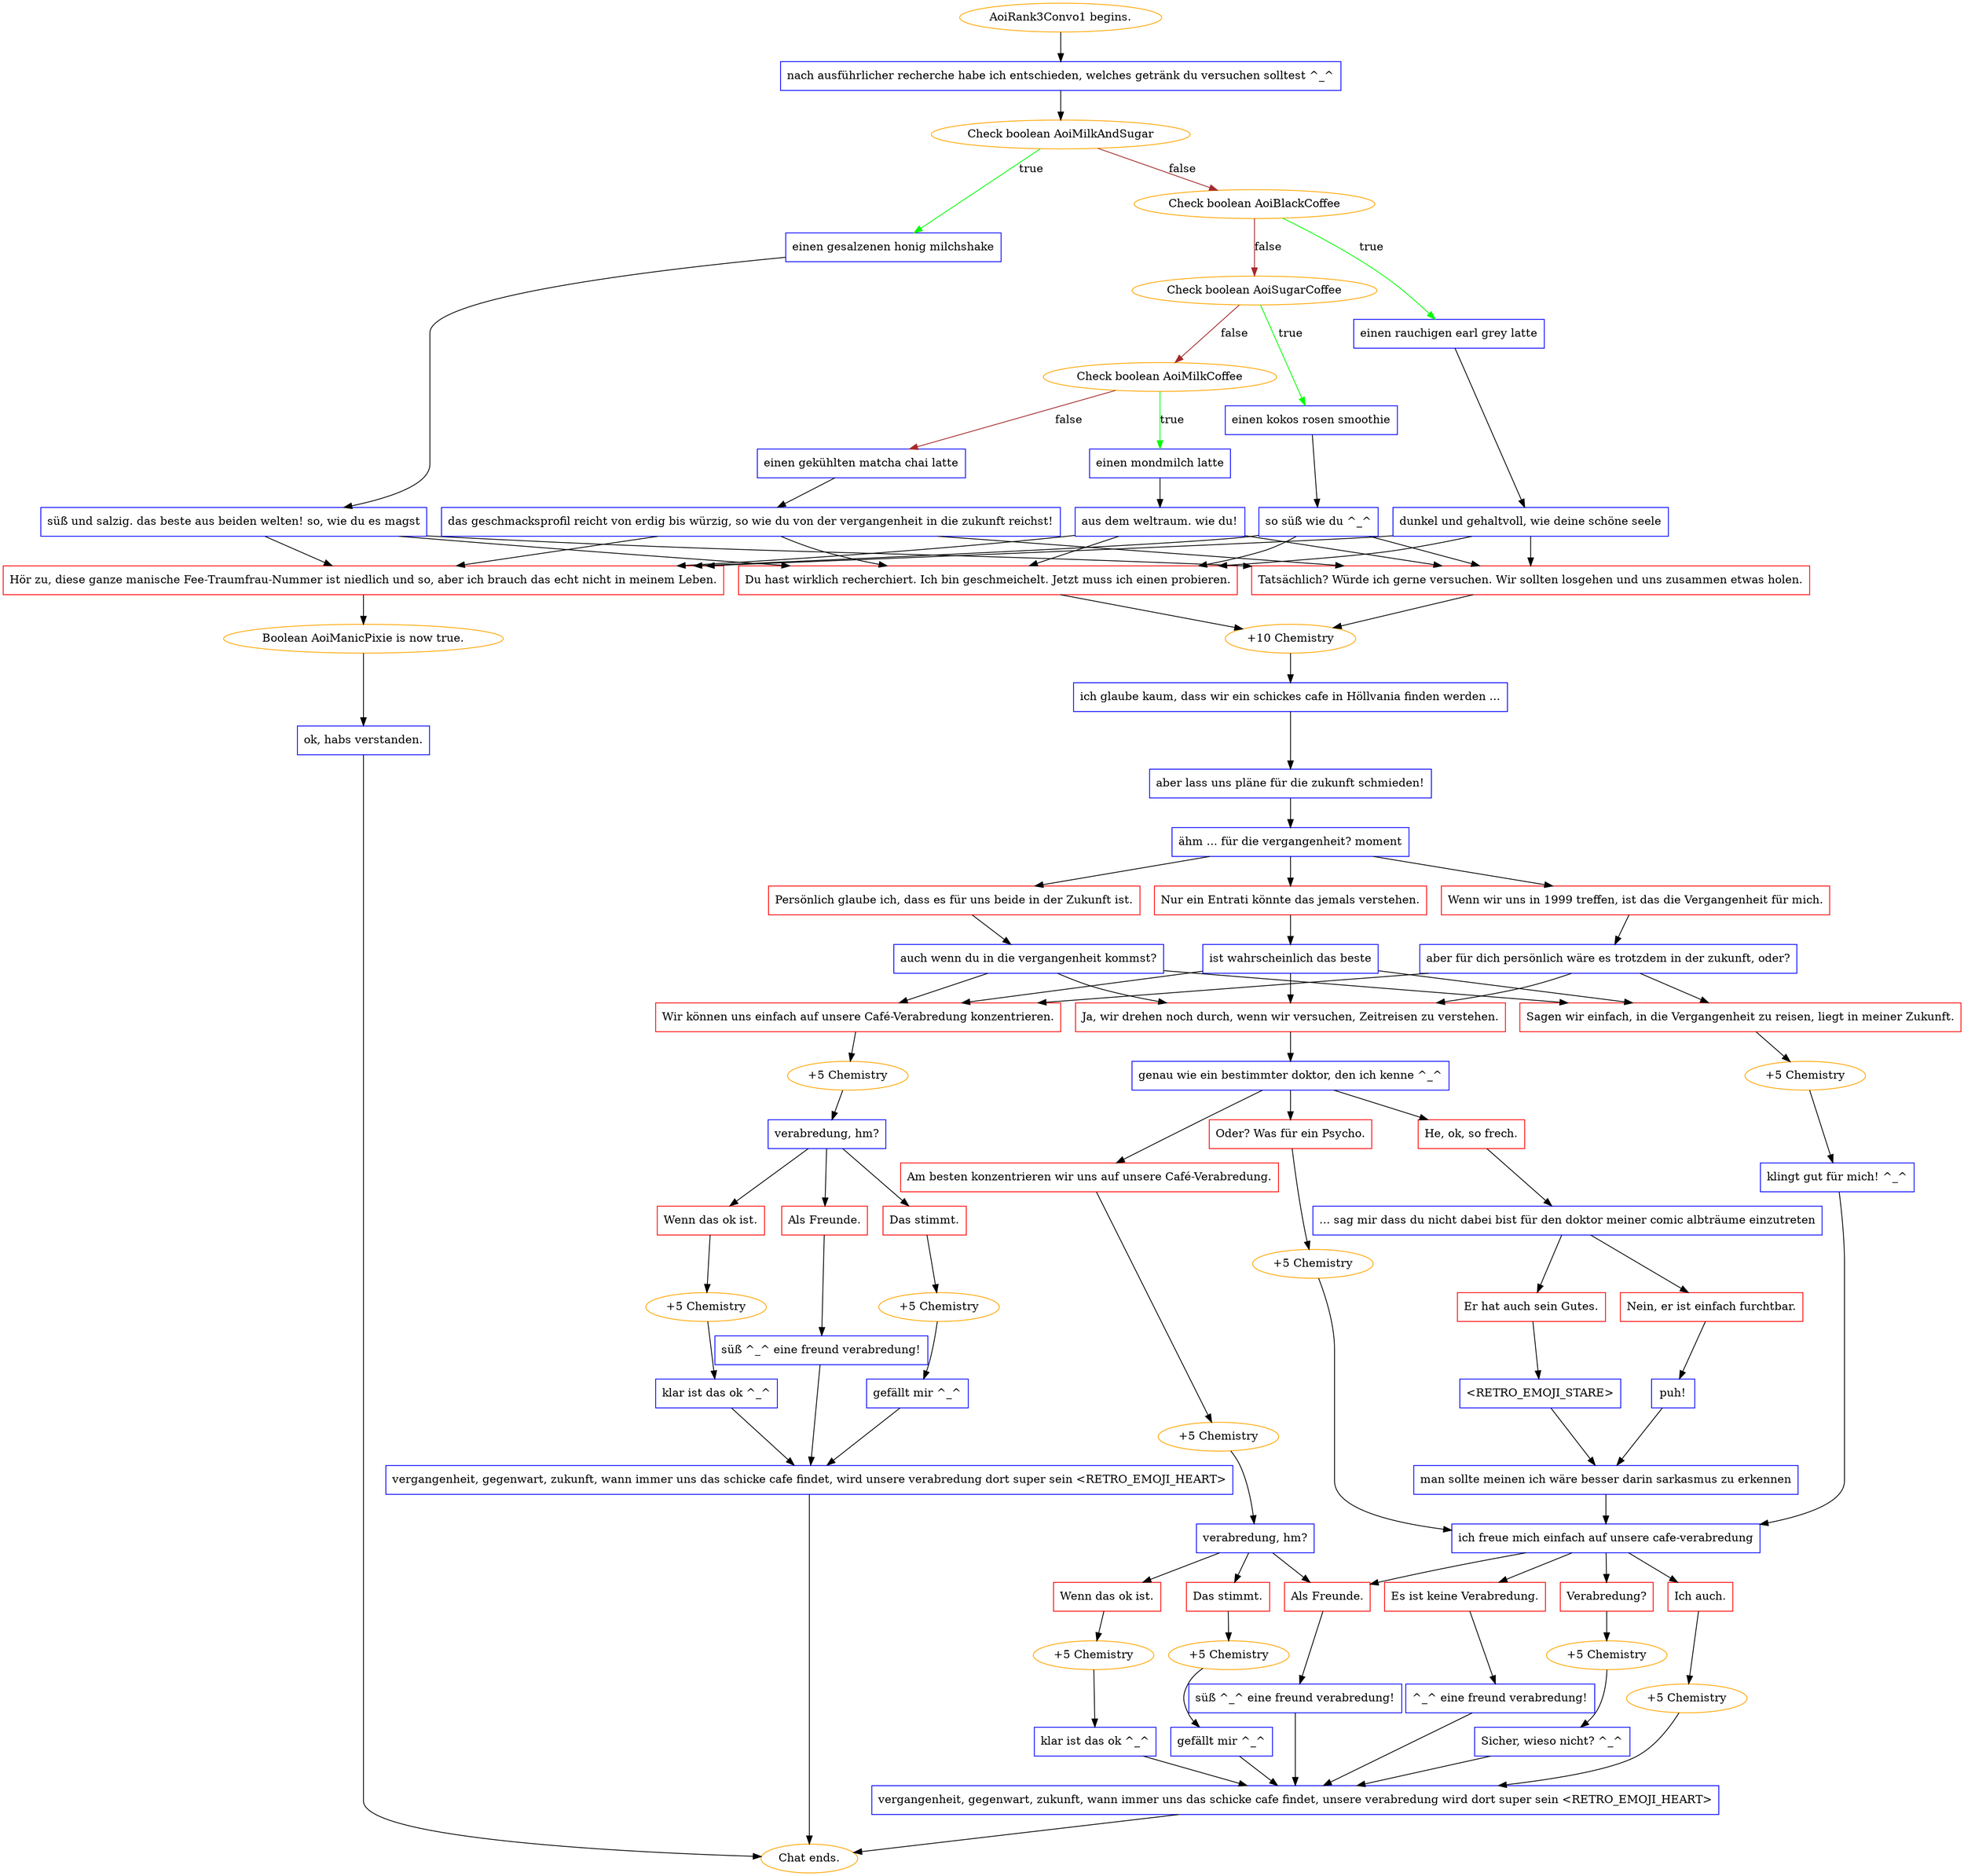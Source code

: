 digraph {
	"AoiRank3Convo1 begins." [color=orange];
		"AoiRank3Convo1 begins." -> j2030775660;
	j2030775660 [label="nach ausführlicher recherche habe ich entschieden, welches getränk du versuchen solltest ^_^",shape=box,color=blue];
		j2030775660 -> j4211444181;
	j4211444181 [label="Check boolean AoiMilkAndSugar",color=orange];
		j4211444181 -> j2827056255 [label=true,color=green];
		j4211444181 -> j859293947 [label=false,color=brown];
	j2827056255 [label="einen gesalzenen honig milchshake",shape=box,color=blue];
		j2827056255 -> j3876187835;
	j859293947 [label="Check boolean AoiBlackCoffee",color=orange];
		j859293947 -> j1269060352 [label=true,color=green];
		j859293947 -> j3369786144 [label=false,color=brown];
	j3876187835 [label="süß und salzig. das beste aus beiden welten! so, wie du es magst",shape=box,color=blue];
		j3876187835 -> j291153357;
		j3876187835 -> j4088585247;
		j3876187835 -> j2643531480;
	j1269060352 [label="einen rauchigen earl grey latte",shape=box,color=blue];
		j1269060352 -> j2211522362;
	j3369786144 [label="Check boolean AoiSugarCoffee",color=orange];
		j3369786144 -> j902325189 [label=true,color=green];
		j3369786144 -> j2911908045 [label=false,color=brown];
	j291153357 [label="Du hast wirklich recherchiert. Ich bin geschmeichelt. Jetzt muss ich einen probieren.",shape=box,color=red];
		j291153357 -> j1366253511;
	j4088585247 [label="Tatsächlich? Würde ich gerne versuchen. Wir sollten losgehen und uns zusammen etwas holen.",shape=box,color=red];
		j4088585247 -> j1366253511;
	j2643531480 [label="Hör zu, diese ganze manische Fee-Traumfrau-Nummer ist niedlich und so, aber ich brauch das echt nicht in meinem Leben.",shape=box,color=red];
		j2643531480 -> j2574319520;
	j2211522362 [label="dunkel und gehaltvoll, wie deine schöne seele",shape=box,color=blue];
		j2211522362 -> j291153357;
		j2211522362 -> j4088585247;
		j2211522362 -> j2643531480;
	j902325189 [label="einen kokos rosen smoothie",shape=box,color=blue];
		j902325189 -> j3654600382;
	j2911908045 [label="Check boolean AoiMilkCoffee",color=orange];
		j2911908045 -> j2946273029 [label=true,color=green];
		j2911908045 -> j1120254461 [label=false,color=brown];
	j1366253511 [label="+10 Chemistry",color=orange];
		j1366253511 -> j420241492;
	j2574319520 [label="Boolean AoiManicPixie is now true.",color=orange];
		j2574319520 -> j1105235363;
	j3654600382 [label="so süß wie du ^_^",shape=box,color=blue];
		j3654600382 -> j291153357;
		j3654600382 -> j4088585247;
		j3654600382 -> j2643531480;
	j2946273029 [label="einen mondmilch latte",shape=box,color=blue];
		j2946273029 -> j344446300;
	j1120254461 [label="einen gekühlten matcha chai latte",shape=box,color=blue];
		j1120254461 -> j2641080090;
	j420241492 [label="ich glaube kaum, dass wir ein schickes cafe in Höllvania finden werden ...",shape=box,color=blue];
		j420241492 -> j2156633843;
	j1105235363 [label="ok, habs verstanden.",shape=box,color=blue];
		j1105235363 -> "Chat ends.";
	j344446300 [label="aus dem weltraum. wie du!",shape=box,color=blue];
		j344446300 -> j291153357;
		j344446300 -> j4088585247;
		j344446300 -> j2643531480;
	j2641080090 [label="das geschmacksprofil reicht von erdig bis würzig, so wie du von der vergangenheit in die zukunft reichst!",shape=box,color=blue];
		j2641080090 -> j291153357;
		j2641080090 -> j4088585247;
		j2641080090 -> j2643531480;
	j2156633843 [label="aber lass uns pläne für die zukunft schmieden!",shape=box,color=blue];
		j2156633843 -> j2875442544;
	"Chat ends." [color=orange];
	j2875442544 [label="ähm ... für die vergangenheit? moment",shape=box,color=blue];
		j2875442544 -> j198487405;
		j2875442544 -> j2816574325;
		j2875442544 -> j2640794985;
	j198487405 [label="Wenn wir uns in 1999 treffen, ist das die Vergangenheit für mich.",shape=box,color=red];
		j198487405 -> j1900758501;
	j2816574325 [label="Persönlich glaube ich, dass es für uns beide in der Zukunft ist.",shape=box,color=red];
		j2816574325 -> j3743846551;
	j2640794985 [label="Nur ein Entrati könnte das jemals verstehen.",shape=box,color=red];
		j2640794985 -> j2711315607;
	j1900758501 [label="aber für dich persönlich wäre es trotzdem in der zukunft, oder?",shape=box,color=blue];
		j1900758501 -> j2718132063;
		j1900758501 -> j1261269040;
		j1900758501 -> j2691646508;
	j3743846551 [label="auch wenn du in die vergangenheit kommst?",shape=box,color=blue];
		j3743846551 -> j2718132063;
		j3743846551 -> j1261269040;
		j3743846551 -> j2691646508;
	j2711315607 [label="ist wahrscheinlich das beste",shape=box,color=blue];
		j2711315607 -> j2718132063;
		j2711315607 -> j1261269040;
		j2711315607 -> j2691646508;
	j2718132063 [label="Ja, wir drehen noch durch, wenn wir versuchen, Zeitreisen zu verstehen.",shape=box,color=red];
		j2718132063 -> j2552818802;
	j1261269040 [label="Sagen wir einfach, in die Vergangenheit zu reisen, liegt in meiner Zukunft.",shape=box,color=red];
		j1261269040 -> j2955958538;
	j2691646508 [label="Wir können uns einfach auf unsere Café-Verabredung konzentrieren.",shape=box,color=red];
		j2691646508 -> j543744124;
	j2552818802 [label="genau wie ein bestimmter doktor, den ich kenne ^_^",shape=box,color=blue];
		j2552818802 -> j4279799335;
		j2552818802 -> j554417228;
		j2552818802 -> j2068780055;
	j2955958538 [label="+5 Chemistry",color=orange];
		j2955958538 -> j2096752797;
	j543744124 [label="+5 Chemistry",color=orange];
		j543744124 -> j1893219844;
	j4279799335 [label="Am besten konzentrieren wir uns auf unsere Café-Verabredung.",shape=box,color=red];
		j4279799335 -> j1127326989;
	j554417228 [label="He, ok, so frech.",shape=box,color=red];
		j554417228 -> j640748457;
	j2068780055 [label="Oder? Was für ein Psycho.",shape=box,color=red];
		j2068780055 -> j1561271255;
	j2096752797 [label="klingt gut für mich! ^_^",shape=box,color=blue];
		j2096752797 -> j1398032684;
	j1893219844 [label="verabredung, hm?",shape=box,color=blue];
		j1893219844 -> j735840954;
		j1893219844 -> j2818801991;
		j1893219844 -> j859940206;
	j1127326989 [label="+5 Chemistry",color=orange];
		j1127326989 -> j1628882134;
	j640748457 [label="... sag mir dass du nicht dabei bist für den doktor meiner comic albträume einzutreten",shape=box,color=blue];
		j640748457 -> j1572138855;
		j640748457 -> j2076800257;
	j1561271255 [label="+5 Chemistry",color=orange];
		j1561271255 -> j1398032684;
	j1398032684 [label="ich freue mich einfach auf unsere cafe-verabredung",shape=box,color=blue];
		j1398032684 -> j526080289;
		j1398032684 -> j961049678;
		j1398032684 -> j2537232172;
		j1398032684 -> j17918562;
	j735840954 [label="Das stimmt.",shape=box,color=red];
		j735840954 -> j1112280541;
	j2818801991 [label="Als Freunde.",shape=box,color=red];
		j2818801991 -> j3938570017;
	j859940206 [label="Wenn das ok ist.",shape=box,color=red];
		j859940206 -> j3227348573;
	j1628882134 [label="verabredung, hm?",shape=box,color=blue];
		j1628882134 -> j4050351589;
		j1628882134 -> j17918562;
		j1628882134 -> j1334349300;
	j1572138855 [label="Er hat auch sein Gutes.",shape=box,color=red];
		j1572138855 -> j732736489;
	j2076800257 [label="Nein, er ist einfach furchtbar.",shape=box,color=red];
		j2076800257 -> j2622813019;
	j526080289 [label="Ich auch.",shape=box,color=red];
		j526080289 -> j4188822951;
	j961049678 [label="Verabredung?",shape=box,color=red];
		j961049678 -> j3042615322;
	j2537232172 [label="Es ist keine Verabredung.",shape=box,color=red];
		j2537232172 -> j4098760514;
	j17918562 [label="Als Freunde.",shape=box,color=red];
		j17918562 -> j1509678552;
	j1112280541 [label="+5 Chemistry",color=orange];
		j1112280541 -> j1885811243;
	j3938570017 [label="süß ^_^ eine freund verabredung!",shape=box,color=blue];
		j3938570017 -> j228940258;
	j3227348573 [label="+5 Chemistry",color=orange];
		j3227348573 -> j3560979641;
	j4050351589 [label="Das stimmt.",shape=box,color=red];
		j4050351589 -> j448199672;
	j1334349300 [label="Wenn das ok ist.",shape=box,color=red];
		j1334349300 -> j3650699934;
	j732736489 [label="<RETRO_EMOJI_STARE>",shape=box,color=blue];
		j732736489 -> j894919506;
	j2622813019 [label="puh!",shape=box,color=blue];
		j2622813019 -> j894919506;
	j4188822951 [label="+5 Chemistry",color=orange];
		j4188822951 -> j537220924;
	j3042615322 [label="+5 Chemistry",color=orange];
		j3042615322 -> j185933680;
	j4098760514 [label="^_^ eine freund verabredung!",shape=box,color=blue];
		j4098760514 -> j537220924;
	j1509678552 [label="süß ^_^ eine freund verabredung!",shape=box,color=blue];
		j1509678552 -> j537220924;
	j1885811243 [label="gefällt mir ^_^",shape=box,color=blue];
		j1885811243 -> j228940258;
	j228940258 [label="vergangenheit, gegenwart, zukunft, wann immer uns das schicke cafe findet, wird unsere verabredung dort super sein <RETRO_EMOJI_HEART>",shape=box,color=blue];
		j228940258 -> "Chat ends.";
	j3560979641 [label="klar ist das ok ^_^",shape=box,color=blue];
		j3560979641 -> j228940258;
	j448199672 [label="+5 Chemistry",color=orange];
		j448199672 -> j692789064;
	j3650699934 [label="+5 Chemistry",color=orange];
		j3650699934 -> j79380356;
	j894919506 [label="man sollte meinen ich wäre besser darin sarkasmus zu erkennen",shape=box,color=blue];
		j894919506 -> j1398032684;
	j537220924 [label="vergangenheit, gegenwart, zukunft, wann immer uns das schicke cafe findet, unsere verabredung wird dort super sein <RETRO_EMOJI_HEART>",shape=box,color=blue];
		j537220924 -> "Chat ends.";
	j185933680 [label="Sicher, wieso nicht? ^_^",shape=box,color=blue];
		j185933680 -> j537220924;
	j692789064 [label="gefällt mir ^_^",shape=box,color=blue];
		j692789064 -> j537220924;
	j79380356 [label="klar ist das ok ^_^",shape=box,color=blue];
		j79380356 -> j537220924;
}